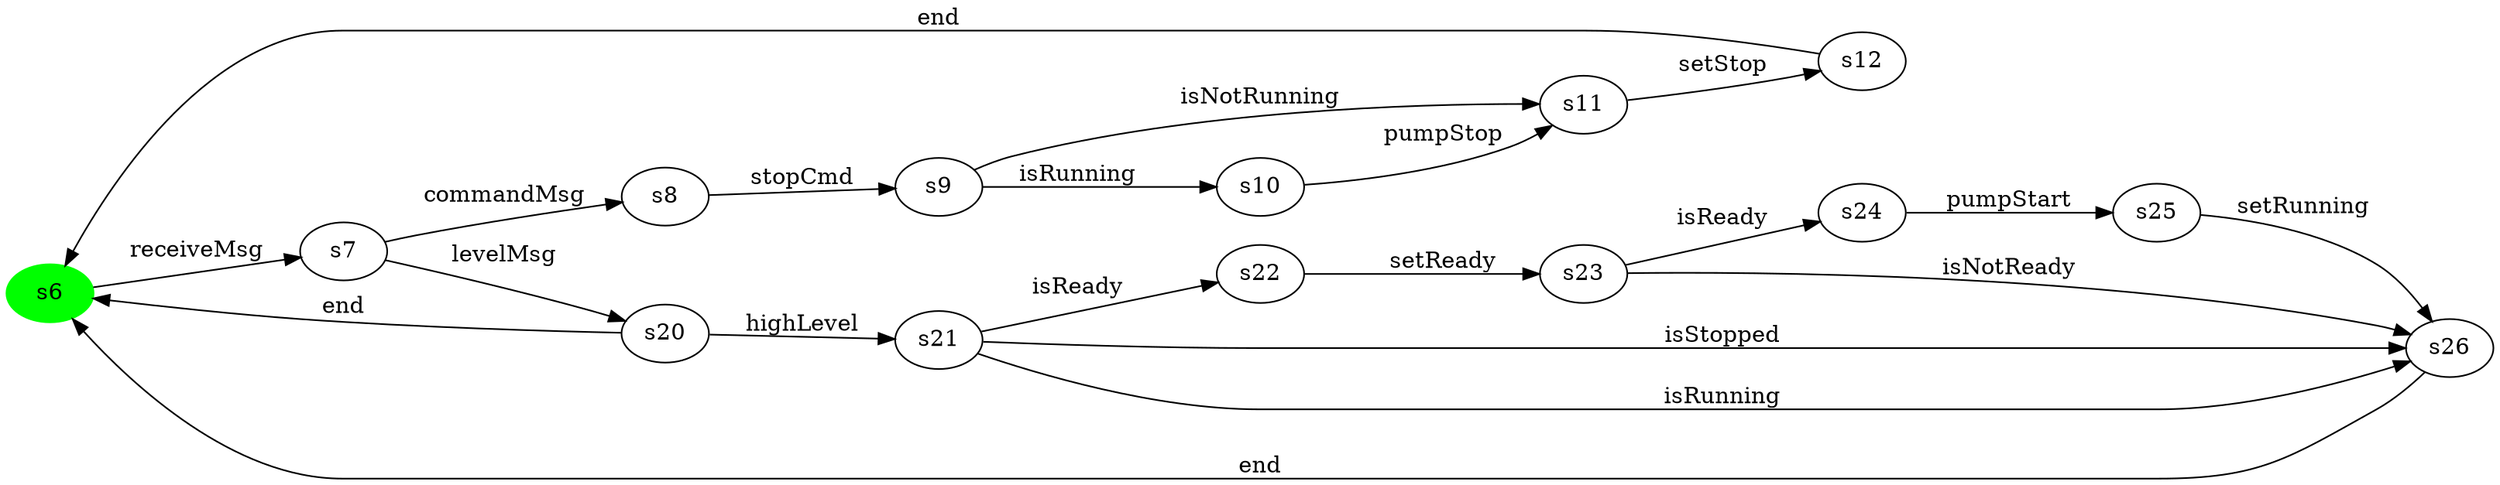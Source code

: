digraph G {
rankdir=LR;
state0[ label = "s6", style=filled, color=green ];
state0 -> state1 [ label=" receiveMsg " ];
state1 [ label = "s7" ];
state1 -> state2 [ label=" commandMsg " ];
state1 -> state3 [ label=" levelMsg " ];
state2 [ label = "s8" ];
state2 -> state4 [ label=" stopCmd " ];
state4 [ label = "s9" ];
state4 -> state5 [ label=" isRunning " ];
state4 -> state6 [ label=" isNotRunning " ];
state3 [ label = "s20" ];
state3 -> state0 [ label=" end " ];
state3 -> state7 [ label=" highLevel " ];
state6 [ label = "s11" ];
state6 -> state8 [ label=" setStop " ];
state9 [ label = "s22" ];
state9 -> state10 [ label=" setReady " ];
state5 [ label = "s10" ];
state5 -> state6 [ label=" pumpStop " ];
state7 [ label = "s21" ];
state7 -> state9 [ label=" isReady " ];
state7 -> state11 [ label=" isStopped " ];
state7 -> state11 [ label=" isRunning " ];
state12 [ label = "s24" ];
state12 -> state13 [ label=" pumpStart " ];
state8 [ label = "s12" ];
state8 -> state0 [ label=" end " ];
state10 [ label = "s23" ];
state10 -> state12 [ label=" isReady " ];
state10 -> state11 [ label=" isNotReady " ];
state11 [ label = "s26" ];
state11 -> state0 [ label=" end " ];
state13 [ label = "s25" ];
state13 -> state11 [ label=" setRunning " ];
}
